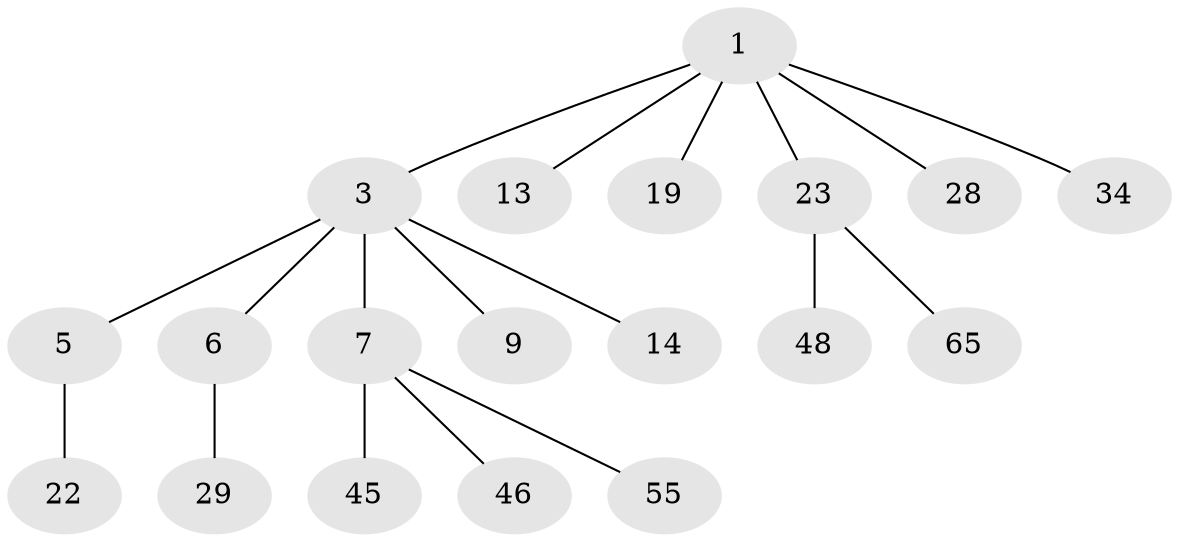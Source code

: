 // original degree distribution, {2: 0.2153846153846154, 6: 0.03076923076923077, 4: 0.046153846153846156, 5: 0.015384615384615385, 3: 0.2, 1: 0.49230769230769234}
// Generated by graph-tools (version 1.1) at 2025/19/03/04/25 18:19:24]
// undirected, 19 vertices, 18 edges
graph export_dot {
graph [start="1"]
  node [color=gray90,style=filled];
  1 [super="+2"];
  3 [super="+4"];
  5 [super="+47+58+30+15"];
  6 [super="+17+33"];
  7 [super="+8+12+39+11+43"];
  9 [super="+10"];
  13 [super="+21+49+16"];
  14 [super="+60+50"];
  19 [super="+57+25"];
  22 [super="+26+41"];
  23 [super="+24"];
  28;
  29 [super="+38+31"];
  34 [super="+36+44"];
  45;
  46 [super="+63+61"];
  48;
  55;
  65;
  1 -- 23;
  1 -- 34;
  1 -- 3;
  1 -- 19;
  1 -- 28;
  1 -- 13;
  3 -- 9;
  3 -- 14;
  3 -- 5;
  3 -- 6;
  3 -- 7;
  5 -- 22;
  6 -- 29;
  7 -- 55;
  7 -- 45;
  7 -- 46;
  23 -- 48;
  23 -- 65;
}

